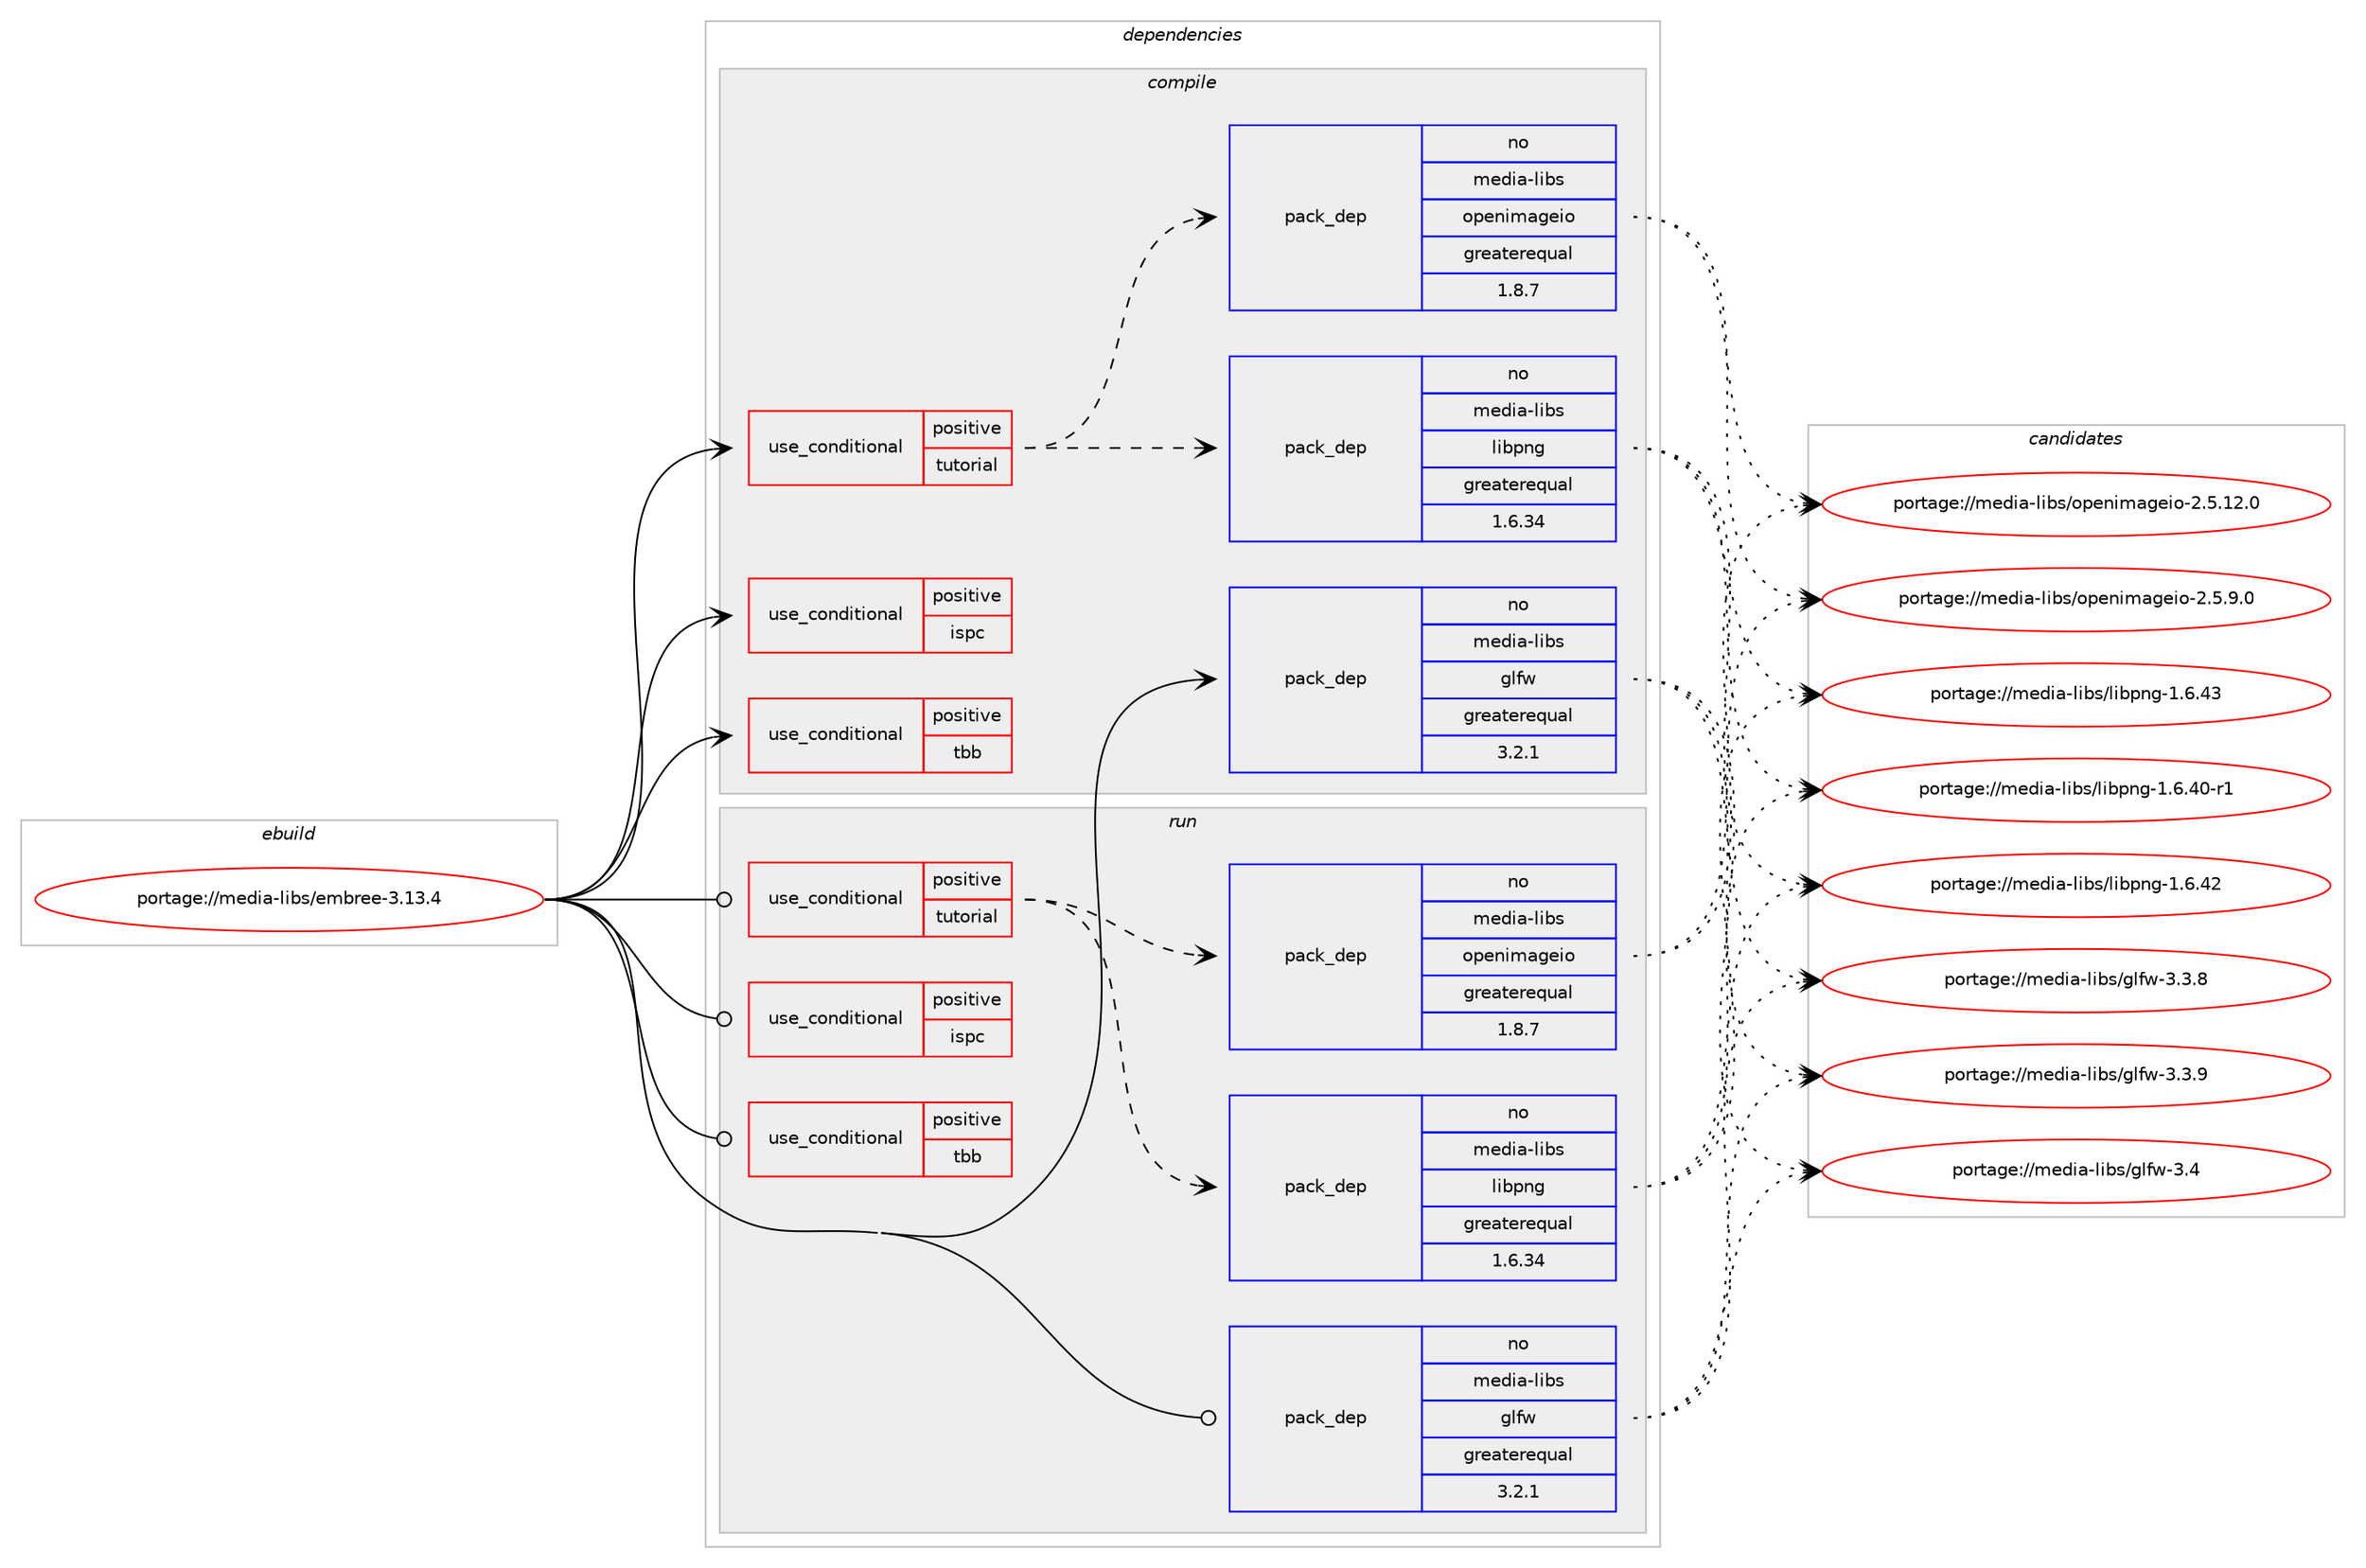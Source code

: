 digraph prolog {

# *************
# Graph options
# *************

newrank=true;
concentrate=true;
compound=true;
graph [rankdir=LR,fontname=Helvetica,fontsize=10,ranksep=1.5];#, ranksep=2.5, nodesep=0.2];
edge  [arrowhead=vee];
node  [fontname=Helvetica,fontsize=10];

# **********
# The ebuild
# **********

subgraph cluster_leftcol {
color=gray;
rank=same;
label=<<i>ebuild</i>>;
id [label="portage://media-libs/embree-3.13.4", color=red, width=4, href="../media-libs/embree-3.13.4.svg"];
}

# ****************
# The dependencies
# ****************

subgraph cluster_midcol {
color=gray;
label=<<i>dependencies</i>>;
subgraph cluster_compile {
fillcolor="#eeeeee";
style=filled;
label=<<i>compile</i>>;
subgraph cond72925 {
dependency153989 [label=<<TABLE BORDER="0" CELLBORDER="1" CELLSPACING="0" CELLPADDING="4"><TR><TD ROWSPAN="3" CELLPADDING="10">use_conditional</TD></TR><TR><TD>positive</TD></TR><TR><TD>ispc</TD></TR></TABLE>>, shape=none, color=red];
# *** BEGIN UNKNOWN DEPENDENCY TYPE (TODO) ***
# dependency153989 -> package_dependency(portage://media-libs/embree-3.13.4,install,no,dev-lang,ispc,none,[,,],[],[])
# *** END UNKNOWN DEPENDENCY TYPE (TODO) ***

}
id:e -> dependency153989:w [weight=20,style="solid",arrowhead="vee"];
subgraph cond72926 {
dependency153990 [label=<<TABLE BORDER="0" CELLBORDER="1" CELLSPACING="0" CELLPADDING="4"><TR><TD ROWSPAN="3" CELLPADDING="10">use_conditional</TD></TR><TR><TD>positive</TD></TR><TR><TD>tbb</TD></TR></TABLE>>, shape=none, color=red];
# *** BEGIN UNKNOWN DEPENDENCY TYPE (TODO) ***
# dependency153990 -> package_dependency(portage://media-libs/embree-3.13.4,install,no,dev-cpp,tbb,none,[,,],any_same_slot,[])
# *** END UNKNOWN DEPENDENCY TYPE (TODO) ***

}
id:e -> dependency153990:w [weight=20,style="solid",arrowhead="vee"];
subgraph cond72927 {
dependency153991 [label=<<TABLE BORDER="0" CELLBORDER="1" CELLSPACING="0" CELLPADDING="4"><TR><TD ROWSPAN="3" CELLPADDING="10">use_conditional</TD></TR><TR><TD>positive</TD></TR><TR><TD>tutorial</TD></TR></TABLE>>, shape=none, color=red];
# *** BEGIN UNKNOWN DEPENDENCY TYPE (TODO) ***
# dependency153991 -> package_dependency(portage://media-libs/embree-3.13.4,install,no,media-libs,libjpeg-turbo,none,[,,],[],[])
# *** END UNKNOWN DEPENDENCY TYPE (TODO) ***

subgraph pack78758 {
dependency153992 [label=<<TABLE BORDER="0" CELLBORDER="1" CELLSPACING="0" CELLPADDING="4" WIDTH="220"><TR><TD ROWSPAN="6" CELLPADDING="30">pack_dep</TD></TR><TR><TD WIDTH="110">no</TD></TR><TR><TD>media-libs</TD></TR><TR><TD>libpng</TD></TR><TR><TD>greaterequal</TD></TR><TR><TD>1.6.34</TD></TR></TABLE>>, shape=none, color=blue];
}
dependency153991:e -> dependency153992:w [weight=20,style="dashed",arrowhead="vee"];
subgraph pack78759 {
dependency153993 [label=<<TABLE BORDER="0" CELLBORDER="1" CELLSPACING="0" CELLPADDING="4" WIDTH="220"><TR><TD ROWSPAN="6" CELLPADDING="30">pack_dep</TD></TR><TR><TD WIDTH="110">no</TD></TR><TR><TD>media-libs</TD></TR><TR><TD>openimageio</TD></TR><TR><TD>greaterequal</TD></TR><TR><TD>1.8.7</TD></TR></TABLE>>, shape=none, color=blue];
}
dependency153991:e -> dependency153993:w [weight=20,style="dashed",arrowhead="vee"];
}
id:e -> dependency153991:w [weight=20,style="solid",arrowhead="vee"];
subgraph pack78760 {
dependency153994 [label=<<TABLE BORDER="0" CELLBORDER="1" CELLSPACING="0" CELLPADDING="4" WIDTH="220"><TR><TD ROWSPAN="6" CELLPADDING="30">pack_dep</TD></TR><TR><TD WIDTH="110">no</TD></TR><TR><TD>media-libs</TD></TR><TR><TD>glfw</TD></TR><TR><TD>greaterequal</TD></TR><TR><TD>3.2.1</TD></TR></TABLE>>, shape=none, color=blue];
}
id:e -> dependency153994:w [weight=20,style="solid",arrowhead="vee"];
# *** BEGIN UNKNOWN DEPENDENCY TYPE (TODO) ***
# id -> package_dependency(portage://media-libs/embree-3.13.4,install,no,virtual,opengl,none,[,,],[],[])
# *** END UNKNOWN DEPENDENCY TYPE (TODO) ***

}
subgraph cluster_compileandrun {
fillcolor="#eeeeee";
style=filled;
label=<<i>compile and run</i>>;
}
subgraph cluster_run {
fillcolor="#eeeeee";
style=filled;
label=<<i>run</i>>;
subgraph cond72928 {
dependency153995 [label=<<TABLE BORDER="0" CELLBORDER="1" CELLSPACING="0" CELLPADDING="4"><TR><TD ROWSPAN="3" CELLPADDING="10">use_conditional</TD></TR><TR><TD>positive</TD></TR><TR><TD>ispc</TD></TR></TABLE>>, shape=none, color=red];
# *** BEGIN UNKNOWN DEPENDENCY TYPE (TODO) ***
# dependency153995 -> package_dependency(portage://media-libs/embree-3.13.4,run,no,dev-lang,ispc,none,[,,],[],[])
# *** END UNKNOWN DEPENDENCY TYPE (TODO) ***

}
id:e -> dependency153995:w [weight=20,style="solid",arrowhead="odot"];
subgraph cond72929 {
dependency153996 [label=<<TABLE BORDER="0" CELLBORDER="1" CELLSPACING="0" CELLPADDING="4"><TR><TD ROWSPAN="3" CELLPADDING="10">use_conditional</TD></TR><TR><TD>positive</TD></TR><TR><TD>tbb</TD></TR></TABLE>>, shape=none, color=red];
# *** BEGIN UNKNOWN DEPENDENCY TYPE (TODO) ***
# dependency153996 -> package_dependency(portage://media-libs/embree-3.13.4,run,no,dev-cpp,tbb,none,[,,],any_same_slot,[])
# *** END UNKNOWN DEPENDENCY TYPE (TODO) ***

}
id:e -> dependency153996:w [weight=20,style="solid",arrowhead="odot"];
subgraph cond72930 {
dependency153997 [label=<<TABLE BORDER="0" CELLBORDER="1" CELLSPACING="0" CELLPADDING="4"><TR><TD ROWSPAN="3" CELLPADDING="10">use_conditional</TD></TR><TR><TD>positive</TD></TR><TR><TD>tutorial</TD></TR></TABLE>>, shape=none, color=red];
# *** BEGIN UNKNOWN DEPENDENCY TYPE (TODO) ***
# dependency153997 -> package_dependency(portage://media-libs/embree-3.13.4,run,no,media-libs,libjpeg-turbo,none,[,,],[],[])
# *** END UNKNOWN DEPENDENCY TYPE (TODO) ***

subgraph pack78761 {
dependency153998 [label=<<TABLE BORDER="0" CELLBORDER="1" CELLSPACING="0" CELLPADDING="4" WIDTH="220"><TR><TD ROWSPAN="6" CELLPADDING="30">pack_dep</TD></TR><TR><TD WIDTH="110">no</TD></TR><TR><TD>media-libs</TD></TR><TR><TD>libpng</TD></TR><TR><TD>greaterequal</TD></TR><TR><TD>1.6.34</TD></TR></TABLE>>, shape=none, color=blue];
}
dependency153997:e -> dependency153998:w [weight=20,style="dashed",arrowhead="vee"];
subgraph pack78762 {
dependency153999 [label=<<TABLE BORDER="0" CELLBORDER="1" CELLSPACING="0" CELLPADDING="4" WIDTH="220"><TR><TD ROWSPAN="6" CELLPADDING="30">pack_dep</TD></TR><TR><TD WIDTH="110">no</TD></TR><TR><TD>media-libs</TD></TR><TR><TD>openimageio</TD></TR><TR><TD>greaterequal</TD></TR><TR><TD>1.8.7</TD></TR></TABLE>>, shape=none, color=blue];
}
dependency153997:e -> dependency153999:w [weight=20,style="dashed",arrowhead="vee"];
}
id:e -> dependency153997:w [weight=20,style="solid",arrowhead="odot"];
subgraph pack78763 {
dependency154000 [label=<<TABLE BORDER="0" CELLBORDER="1" CELLSPACING="0" CELLPADDING="4" WIDTH="220"><TR><TD ROWSPAN="6" CELLPADDING="30">pack_dep</TD></TR><TR><TD WIDTH="110">no</TD></TR><TR><TD>media-libs</TD></TR><TR><TD>glfw</TD></TR><TR><TD>greaterequal</TD></TR><TR><TD>3.2.1</TD></TR></TABLE>>, shape=none, color=blue];
}
id:e -> dependency154000:w [weight=20,style="solid",arrowhead="odot"];
# *** BEGIN UNKNOWN DEPENDENCY TYPE (TODO) ***
# id -> package_dependency(portage://media-libs/embree-3.13.4,run,no,virtual,opengl,none,[,,],[],[])
# *** END UNKNOWN DEPENDENCY TYPE (TODO) ***

}
}

# **************
# The candidates
# **************

subgraph cluster_choices {
rank=same;
color=gray;
label=<<i>candidates</i>>;

subgraph choice78758 {
color=black;
nodesep=1;
choice1091011001059745108105981154710810598112110103454946544652484511449 [label="portage://media-libs/libpng-1.6.40-r1", color=red, width=4,href="../media-libs/libpng-1.6.40-r1.svg"];
choice109101100105974510810598115471081059811211010345494654465250 [label="portage://media-libs/libpng-1.6.42", color=red, width=4,href="../media-libs/libpng-1.6.42.svg"];
choice109101100105974510810598115471081059811211010345494654465251 [label="portage://media-libs/libpng-1.6.43", color=red, width=4,href="../media-libs/libpng-1.6.43.svg"];
dependency153992:e -> choice1091011001059745108105981154710810598112110103454946544652484511449:w [style=dotted,weight="100"];
dependency153992:e -> choice109101100105974510810598115471081059811211010345494654465250:w [style=dotted,weight="100"];
dependency153992:e -> choice109101100105974510810598115471081059811211010345494654465251:w [style=dotted,weight="100"];
}
subgraph choice78759 {
color=black;
nodesep=1;
choice1091011001059745108105981154711111210111010510997103101105111455046534649504648 [label="portage://media-libs/openimageio-2.5.12.0", color=red, width=4,href="../media-libs/openimageio-2.5.12.0.svg"];
choice10910110010597451081059811547111112101110105109971031011051114550465346574648 [label="portage://media-libs/openimageio-2.5.9.0", color=red, width=4,href="../media-libs/openimageio-2.5.9.0.svg"];
dependency153993:e -> choice1091011001059745108105981154711111210111010510997103101105111455046534649504648:w [style=dotted,weight="100"];
dependency153993:e -> choice10910110010597451081059811547111112101110105109971031011051114550465346574648:w [style=dotted,weight="100"];
}
subgraph choice78760 {
color=black;
nodesep=1;
choice10910110010597451081059811547103108102119455146514656 [label="portage://media-libs/glfw-3.3.8", color=red, width=4,href="../media-libs/glfw-3.3.8.svg"];
choice10910110010597451081059811547103108102119455146514657 [label="portage://media-libs/glfw-3.3.9", color=red, width=4,href="../media-libs/glfw-3.3.9.svg"];
choice1091011001059745108105981154710310810211945514652 [label="portage://media-libs/glfw-3.4", color=red, width=4,href="../media-libs/glfw-3.4.svg"];
dependency153994:e -> choice10910110010597451081059811547103108102119455146514656:w [style=dotted,weight="100"];
dependency153994:e -> choice10910110010597451081059811547103108102119455146514657:w [style=dotted,weight="100"];
dependency153994:e -> choice1091011001059745108105981154710310810211945514652:w [style=dotted,weight="100"];
}
subgraph choice78761 {
color=black;
nodesep=1;
choice1091011001059745108105981154710810598112110103454946544652484511449 [label="portage://media-libs/libpng-1.6.40-r1", color=red, width=4,href="../media-libs/libpng-1.6.40-r1.svg"];
choice109101100105974510810598115471081059811211010345494654465250 [label="portage://media-libs/libpng-1.6.42", color=red, width=4,href="../media-libs/libpng-1.6.42.svg"];
choice109101100105974510810598115471081059811211010345494654465251 [label="portage://media-libs/libpng-1.6.43", color=red, width=4,href="../media-libs/libpng-1.6.43.svg"];
dependency153998:e -> choice1091011001059745108105981154710810598112110103454946544652484511449:w [style=dotted,weight="100"];
dependency153998:e -> choice109101100105974510810598115471081059811211010345494654465250:w [style=dotted,weight="100"];
dependency153998:e -> choice109101100105974510810598115471081059811211010345494654465251:w [style=dotted,weight="100"];
}
subgraph choice78762 {
color=black;
nodesep=1;
choice1091011001059745108105981154711111210111010510997103101105111455046534649504648 [label="portage://media-libs/openimageio-2.5.12.0", color=red, width=4,href="../media-libs/openimageio-2.5.12.0.svg"];
choice10910110010597451081059811547111112101110105109971031011051114550465346574648 [label="portage://media-libs/openimageio-2.5.9.0", color=red, width=4,href="../media-libs/openimageio-2.5.9.0.svg"];
dependency153999:e -> choice1091011001059745108105981154711111210111010510997103101105111455046534649504648:w [style=dotted,weight="100"];
dependency153999:e -> choice10910110010597451081059811547111112101110105109971031011051114550465346574648:w [style=dotted,weight="100"];
}
subgraph choice78763 {
color=black;
nodesep=1;
choice10910110010597451081059811547103108102119455146514656 [label="portage://media-libs/glfw-3.3.8", color=red, width=4,href="../media-libs/glfw-3.3.8.svg"];
choice10910110010597451081059811547103108102119455146514657 [label="portage://media-libs/glfw-3.3.9", color=red, width=4,href="../media-libs/glfw-3.3.9.svg"];
choice1091011001059745108105981154710310810211945514652 [label="portage://media-libs/glfw-3.4", color=red, width=4,href="../media-libs/glfw-3.4.svg"];
dependency154000:e -> choice10910110010597451081059811547103108102119455146514656:w [style=dotted,weight="100"];
dependency154000:e -> choice10910110010597451081059811547103108102119455146514657:w [style=dotted,weight="100"];
dependency154000:e -> choice1091011001059745108105981154710310810211945514652:w [style=dotted,weight="100"];
}
}

}
